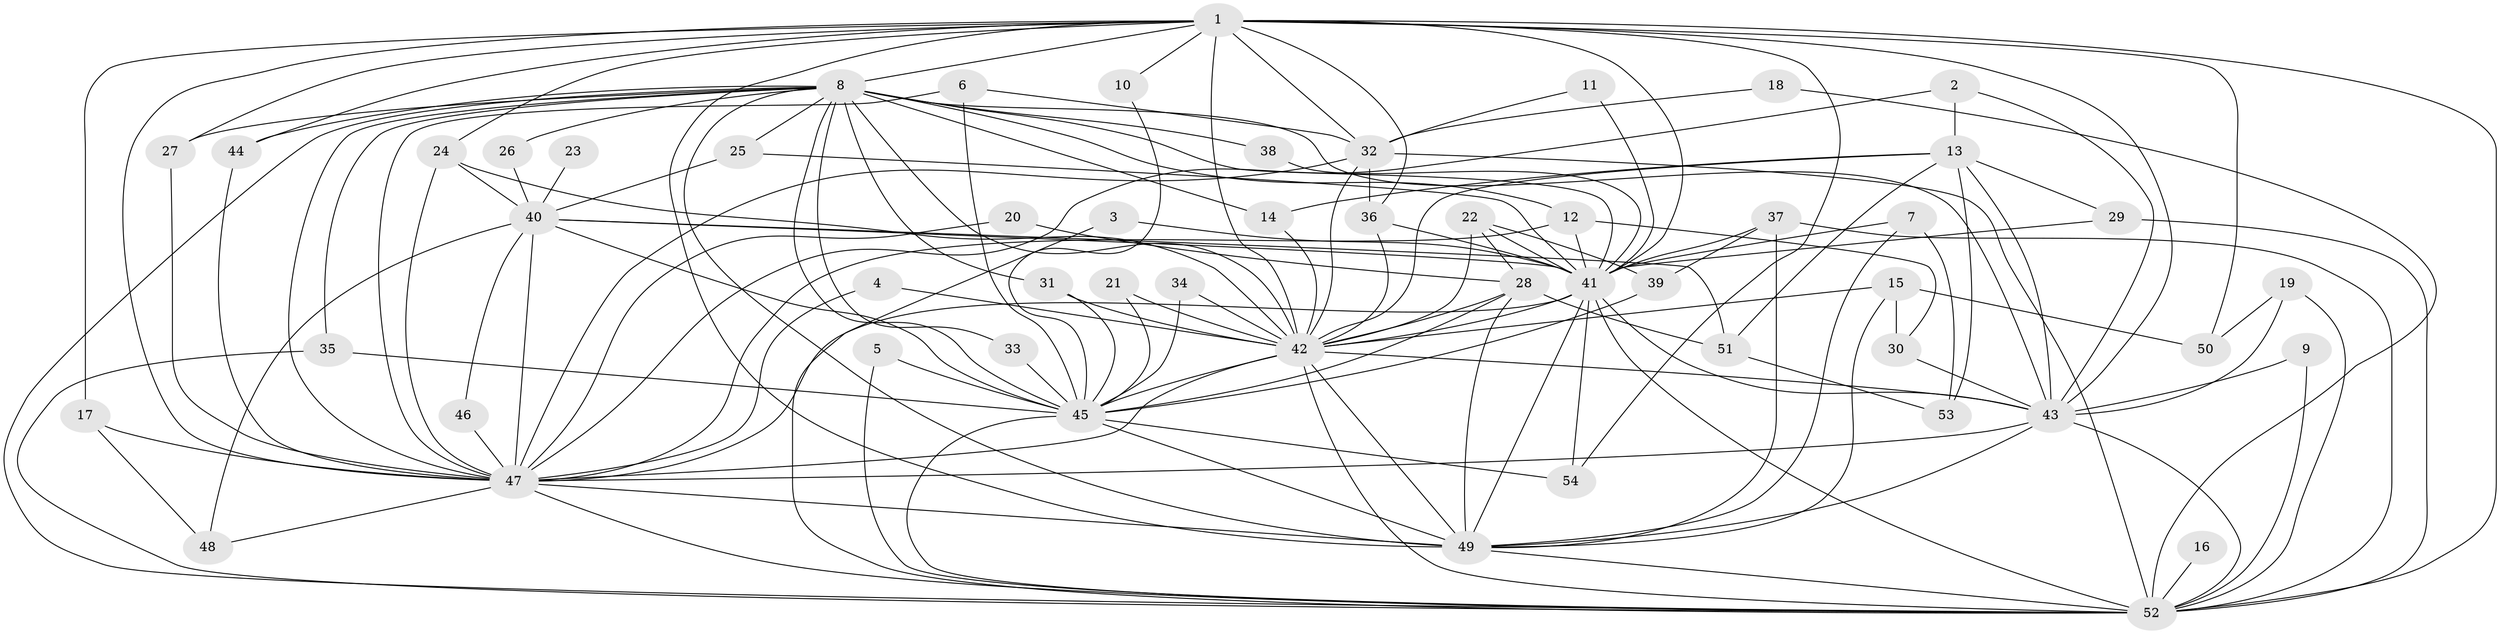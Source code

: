 // original degree distribution, {24: 0.009259259259259259, 30: 0.009259259259259259, 25: 0.009259259259259259, 10: 0.009259259259259259, 15: 0.009259259259259259, 17: 0.009259259259259259, 23: 0.009259259259259259, 26: 0.009259259259259259, 13: 0.009259259259259259, 21: 0.009259259259259259, 3: 0.25, 2: 0.5462962962962963, 6: 0.018518518518518517, 18: 0.009259259259259259, 5: 0.018518518518518517, 4: 0.046296296296296294, 8: 0.009259259259259259, 11: 0.009259259259259259}
// Generated by graph-tools (version 1.1) at 2025/01/03/09/25 03:01:27]
// undirected, 54 vertices, 147 edges
graph export_dot {
graph [start="1"]
  node [color=gray90,style=filled];
  1;
  2;
  3;
  4;
  5;
  6;
  7;
  8;
  9;
  10;
  11;
  12;
  13;
  14;
  15;
  16;
  17;
  18;
  19;
  20;
  21;
  22;
  23;
  24;
  25;
  26;
  27;
  28;
  29;
  30;
  31;
  32;
  33;
  34;
  35;
  36;
  37;
  38;
  39;
  40;
  41;
  42;
  43;
  44;
  45;
  46;
  47;
  48;
  49;
  50;
  51;
  52;
  53;
  54;
  1 -- 8 [weight=4.0];
  1 -- 10 [weight=1.0];
  1 -- 17 [weight=2.0];
  1 -- 24 [weight=1.0];
  1 -- 27 [weight=1.0];
  1 -- 32 [weight=2.0];
  1 -- 36 [weight=2.0];
  1 -- 41 [weight=3.0];
  1 -- 42 [weight=4.0];
  1 -- 43 [weight=4.0];
  1 -- 44 [weight=1.0];
  1 -- 47 [weight=3.0];
  1 -- 49 [weight=3.0];
  1 -- 50 [weight=1.0];
  1 -- 52 [weight=5.0];
  1 -- 54 [weight=1.0];
  2 -- 13 [weight=1.0];
  2 -- 43 [weight=1.0];
  2 -- 47 [weight=1.0];
  3 -- 41 [weight=1.0];
  3 -- 52 [weight=1.0];
  4 -- 42 [weight=1.0];
  4 -- 47 [weight=1.0];
  5 -- 45 [weight=1.0];
  5 -- 52 [weight=1.0];
  6 -- 32 [weight=1.0];
  6 -- 45 [weight=1.0];
  6 -- 47 [weight=1.0];
  7 -- 41 [weight=1.0];
  7 -- 49 [weight=1.0];
  7 -- 53 [weight=1.0];
  8 -- 12 [weight=1.0];
  8 -- 14 [weight=1.0];
  8 -- 25 [weight=1.0];
  8 -- 26 [weight=1.0];
  8 -- 27 [weight=1.0];
  8 -- 31 [weight=1.0];
  8 -- 33 [weight=1.0];
  8 -- 35 [weight=1.0];
  8 -- 38 [weight=1.0];
  8 -- 41 [weight=1.0];
  8 -- 42 [weight=1.0];
  8 -- 43 [weight=1.0];
  8 -- 44 [weight=1.0];
  8 -- 45 [weight=1.0];
  8 -- 47 [weight=2.0];
  8 -- 49 [weight=1.0];
  8 -- 52 [weight=1.0];
  9 -- 43 [weight=1.0];
  9 -- 52 [weight=1.0];
  10 -- 45 [weight=1.0];
  11 -- 32 [weight=1.0];
  11 -- 41 [weight=1.0];
  12 -- 30 [weight=1.0];
  12 -- 41 [weight=1.0];
  12 -- 47 [weight=1.0];
  13 -- 14 [weight=1.0];
  13 -- 29 [weight=1.0];
  13 -- 42 [weight=1.0];
  13 -- 43 [weight=1.0];
  13 -- 51 [weight=1.0];
  13 -- 53 [weight=1.0];
  14 -- 42 [weight=1.0];
  15 -- 30 [weight=1.0];
  15 -- 42 [weight=1.0];
  15 -- 49 [weight=1.0];
  15 -- 50 [weight=1.0];
  16 -- 52 [weight=1.0];
  17 -- 47 [weight=1.0];
  17 -- 48 [weight=1.0];
  18 -- 32 [weight=1.0];
  18 -- 52 [weight=1.0];
  19 -- 43 [weight=1.0];
  19 -- 50 [weight=1.0];
  19 -- 52 [weight=1.0];
  20 -- 28 [weight=1.0];
  20 -- 47 [weight=1.0];
  21 -- 42 [weight=1.0];
  21 -- 45 [weight=1.0];
  22 -- 28 [weight=1.0];
  22 -- 39 [weight=1.0];
  22 -- 41 [weight=2.0];
  22 -- 42 [weight=2.0];
  23 -- 40 [weight=1.0];
  24 -- 40 [weight=1.0];
  24 -- 42 [weight=1.0];
  24 -- 47 [weight=1.0];
  25 -- 40 [weight=1.0];
  25 -- 41 [weight=1.0];
  26 -- 40 [weight=1.0];
  27 -- 47 [weight=1.0];
  28 -- 42 [weight=1.0];
  28 -- 45 [weight=1.0];
  28 -- 49 [weight=1.0];
  28 -- 51 [weight=1.0];
  29 -- 41 [weight=1.0];
  29 -- 52 [weight=1.0];
  30 -- 43 [weight=1.0];
  31 -- 42 [weight=1.0];
  31 -- 45 [weight=1.0];
  32 -- 36 [weight=1.0];
  32 -- 42 [weight=1.0];
  32 -- 47 [weight=1.0];
  32 -- 52 [weight=1.0];
  33 -- 45 [weight=1.0];
  34 -- 42 [weight=1.0];
  34 -- 45 [weight=1.0];
  35 -- 45 [weight=1.0];
  35 -- 52 [weight=1.0];
  36 -- 41 [weight=1.0];
  36 -- 42 [weight=1.0];
  37 -- 39 [weight=1.0];
  37 -- 41 [weight=1.0];
  37 -- 49 [weight=2.0];
  37 -- 52 [weight=1.0];
  38 -- 41 [weight=1.0];
  39 -- 45 [weight=1.0];
  40 -- 41 [weight=1.0];
  40 -- 45 [weight=1.0];
  40 -- 46 [weight=1.0];
  40 -- 47 [weight=1.0];
  40 -- 48 [weight=1.0];
  40 -- 51 [weight=1.0];
  41 -- 42 [weight=2.0];
  41 -- 43 [weight=1.0];
  41 -- 47 [weight=1.0];
  41 -- 49 [weight=1.0];
  41 -- 52 [weight=2.0];
  41 -- 54 [weight=2.0];
  42 -- 43 [weight=3.0];
  42 -- 45 [weight=2.0];
  42 -- 47 [weight=3.0];
  42 -- 49 [weight=1.0];
  42 -- 52 [weight=1.0];
  43 -- 47 [weight=1.0];
  43 -- 49 [weight=1.0];
  43 -- 52 [weight=1.0];
  44 -- 47 [weight=1.0];
  45 -- 49 [weight=1.0];
  45 -- 52 [weight=1.0];
  45 -- 54 [weight=1.0];
  46 -- 47 [weight=1.0];
  47 -- 48 [weight=1.0];
  47 -- 49 [weight=1.0];
  47 -- 52 [weight=1.0];
  49 -- 52 [weight=1.0];
  51 -- 53 [weight=1.0];
}
